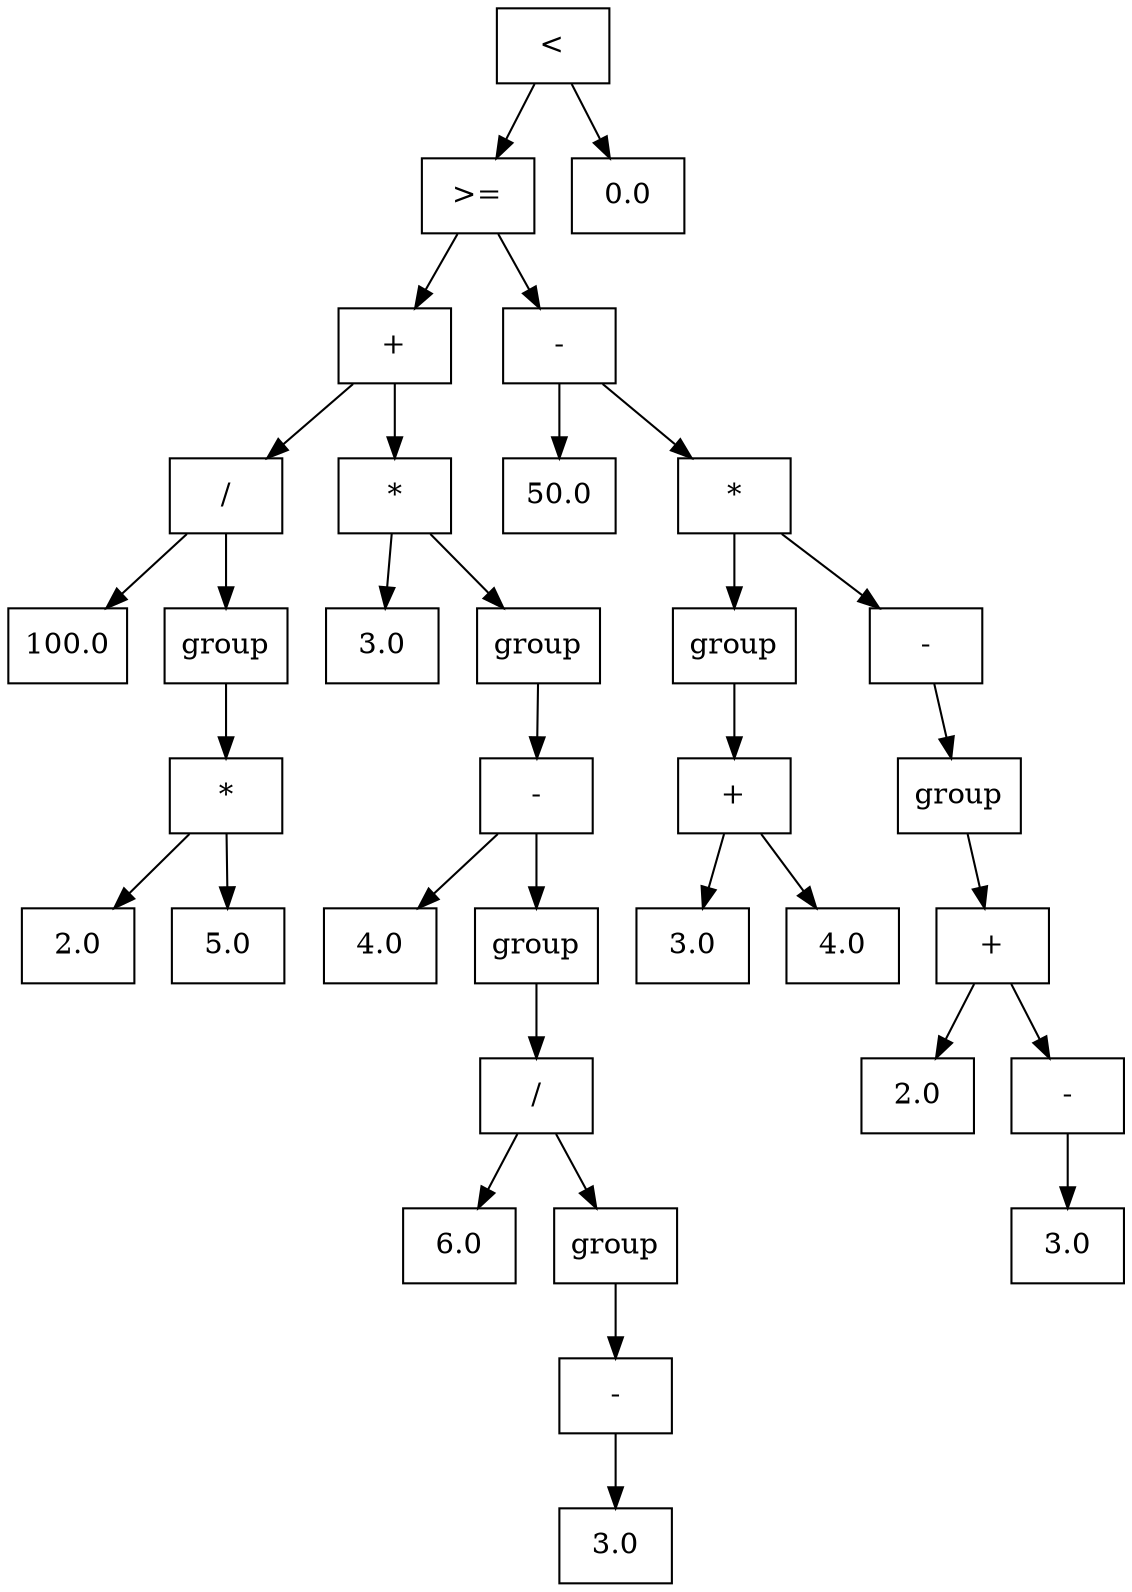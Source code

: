 digraph G {
node [shape=box];
node443308702 [label="<"];
node935044096 [label=">="];
node396180261 [label="+"];
node625576447 [label="/"];
node1560911714 [label="100.0"];
node939047783 [label="group"];
node1237514926 [label="*"];
node548246552 [label="2.0"];
node835648992 [label="5.0"];
node1237514926 -> node548246552;
node1237514926 -> node835648992;
node939047783 -> node1237514926;
node625576447 -> node1560911714;
node625576447 -> node939047783;
node1134517053 [label="*"];
node492228202 [label="3.0"];
node1368884364 [label="group"];
node401625763 [label="-"];
node772777427 [label="4.0"];
node83954662 [label="group"];
node1751075886 [label="/"];
node2108649164 [label="6.0"];
node777874839 [label="group"];
node596512129 [label="-"];
node824318946 [label="3.0"];
node596512129 -> node824318946;
node777874839 -> node596512129;
node1751075886 -> node2108649164;
node1751075886 -> node777874839;
node83954662 -> node1751075886;
node401625763 -> node772777427;
node401625763 -> node83954662;
node1368884364 -> node401625763;
node1134517053 -> node492228202;
node1134517053 -> node1368884364;
node396180261 -> node625576447;
node396180261 -> node1134517053;
node930990596 [label="-"];
node1921595561 [label="50.0"];
node565760380 [label="*"];
node6566818 [label="group"];
node1494279232 [label="+"];
node1650967483 [label="3.0"];
node87285178 [label="4.0"];
node1494279232 -> node1650967483;
node1494279232 -> node87285178;
node6566818 -> node1494279232;
node610998173 [label="-"];
node2047329716 [label="group"];
node648129364 [label="+"];
node1029991479 [label="2.0"];
node1104106489 [label="-"];
node94438417 [label="3.0"];
node1104106489 -> node94438417;
node648129364 -> node1029991479;
node648129364 -> node1104106489;
node2047329716 -> node648129364;
node610998173 -> node2047329716;
node565760380 -> node6566818;
node565760380 -> node610998173;
node930990596 -> node1921595561;
node930990596 -> node565760380;
node935044096 -> node396180261;
node935044096 -> node930990596;
node787604730 [label="0.0"];
node443308702 -> node935044096;
node443308702 -> node787604730;
}

